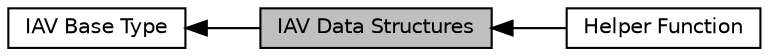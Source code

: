 digraph "IAV Data Structures"
{
  bgcolor="transparent";
  edge [fontname="Helvetica",fontsize="10",labelfontname="Helvetica",labelfontsize="10"];
  node [fontname="Helvetica",fontsize="10",shape=box];
  rankdir=LR;
  Node3 [label="Helper Function",height=0.2,width=0.4,color="black",URL="$df/dc0/group__IAV.html",tooltip="IAV Helper Functions."];
  Node2 [label="IAV Base Type",height=0.2,width=0.4,color="black",URL="$df/d9a/group__iav-basetype.html",tooltip="IAV API Base Type, in file basetypes.h."];
  Node1 [label="IAV Data Structures",height=0.2,width=0.4,color="black", fillcolor="grey75", style="filled", fontcolor="black",tooltip="Common IAV Data Structure."];
  Node2->Node1 [shape=plaintext, dir="back", style="solid"];
  Node1->Node3 [shape=plaintext, dir="back", style="solid"];
}
